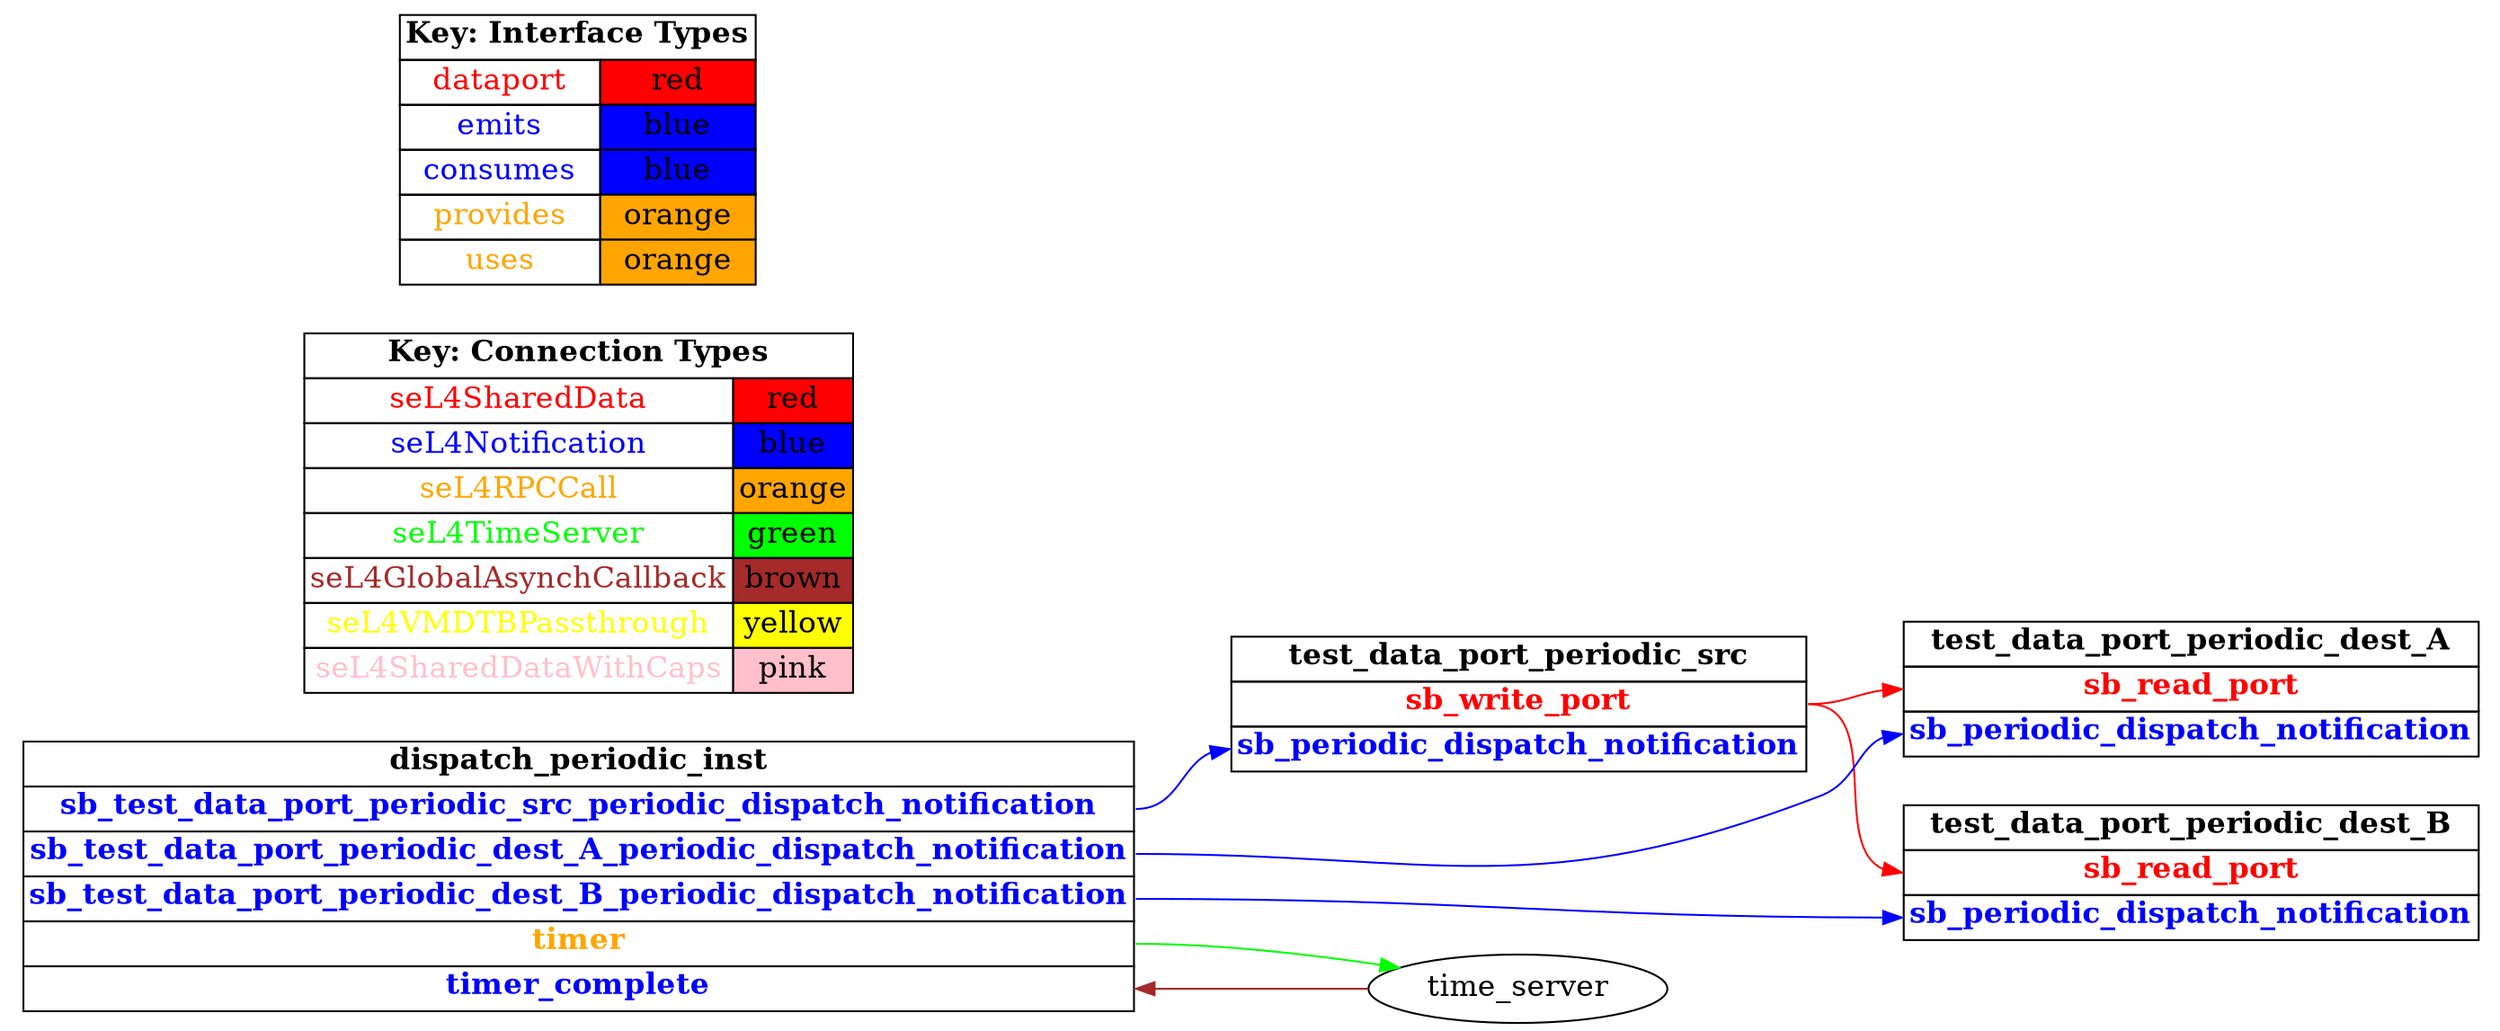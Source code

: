 digraph g {
graph [
  overlap = false,
  rankdir = "LR"
];
node [
  fontsize = "16",
  shape = "ellipse"
];
edge [
];

test_data_port_periodic_src [
  label=<
    <TABLE BORDER="0" CELLBORDER="1" CELLSPACING="0">
      <TR><TD><B>test_data_port_periodic_src</B></TD></TR>
      <TR><TD PORT="sb_write_port"><FONT COLOR="red"><B>sb_write_port</B></FONT></TD></TR>
      <TR><TD PORT="sb_periodic_dispatch_notification"><FONT COLOR="blue"><B>sb_periodic_dispatch_notification</B></FONT></TD></TR>"
    </TABLE>
  >
  shape=plaintext
];

test_data_port_periodic_dest_A [
  label=<
    <TABLE BORDER="0" CELLBORDER="1" CELLSPACING="0">
      <TR><TD><B>test_data_port_periodic_dest_A</B></TD></TR>
      <TR><TD PORT="sb_read_port"><FONT COLOR="red"><B>sb_read_port</B></FONT></TD></TR>
      <TR><TD PORT="sb_periodic_dispatch_notification"><FONT COLOR="blue"><B>sb_periodic_dispatch_notification</B></FONT></TD></TR>"
    </TABLE>
  >
  shape=plaintext
];

test_data_port_periodic_dest_B [
  label=<
    <TABLE BORDER="0" CELLBORDER="1" CELLSPACING="0">
      <TR><TD><B>test_data_port_periodic_dest_B</B></TD></TR>
      <TR><TD PORT="sb_read_port"><FONT COLOR="red"><B>sb_read_port</B></FONT></TD></TR>
      <TR><TD PORT="sb_periodic_dispatch_notification"><FONT COLOR="blue"><B>sb_periodic_dispatch_notification</B></FONT></TD></TR>"
    </TABLE>
  >
  shape=plaintext
];

dispatch_periodic_inst [
  label=<
    <TABLE BORDER="0" CELLBORDER="1" CELLSPACING="0">
      <TR><TD><B>dispatch_periodic_inst</B></TD></TR>
      <TR><TD PORT="sb_test_data_port_periodic_src_periodic_dispatch_notification"><FONT COLOR="blue"><B>sb_test_data_port_periodic_src_periodic_dispatch_notification</B></FONT></TD></TR>
      <TR><TD PORT="sb_test_data_port_periodic_dest_A_periodic_dispatch_notification"><FONT COLOR="blue"><B>sb_test_data_port_periodic_dest_A_periodic_dispatch_notification</B></FONT></TD></TR>
      <TR><TD PORT="sb_test_data_port_periodic_dest_B_periodic_dispatch_notification"><FONT COLOR="blue"><B>sb_test_data_port_periodic_dest_B_periodic_dispatch_notification</B></FONT></TD></TR>
      <TR><TD PORT="timer"><FONT COLOR="orange"><B>timer</B></FONT></TD></TR>
      <TR><TD PORT="timer_complete"><FONT COLOR="blue"><B>timer_complete</B></FONT></TD></TR>"
    </TABLE>
  >
  shape=plaintext
];

connectiontypekey [
  label=<
   <TABLE BORDER="0" CELLBORDER="1" CELLSPACING="0">
     <TR><TD COLSPAN="2"><B>Key: Connection Types</B></TD></TR>
     <TR><TD><FONT COLOR="red">seL4SharedData</FONT></TD><TD BGCOLOR="red">red</TD></TR>
     <TR><TD><FONT COLOR="blue">seL4Notification</FONT></TD><TD BGCOLOR="blue">blue</TD></TR>
     <TR><TD><FONT COLOR="orange">seL4RPCCall</FONT></TD><TD BGCOLOR="orange">orange</TD></TR>
     <TR><TD><FONT COLOR="green">seL4TimeServer</FONT></TD><TD BGCOLOR="green">green</TD></TR>
     <TR><TD><FONT COLOR="brown">seL4GlobalAsynchCallback</FONT></TD><TD BGCOLOR="brown">brown</TD></TR>
     <TR><TD><FONT COLOR="yellow">seL4VMDTBPassthrough</FONT></TD><TD BGCOLOR="yellow">yellow</TD></TR>
     <TR><TD><FONT COLOR="pink">seL4SharedDataWithCaps</FONT></TD><TD BGCOLOR="pink">pink</TD></TR>
   </TABLE>
  >
  shape=plaintext
];

interfacetypekey [
  label=<
   <TABLE BORDER="0" CELLBORDER="1" CELLSPACING="0">
     <TR><TD COLSPAN="2"><B>Key: Interface Types</B></TD></TR>
     <TR><TD><FONT COLOR="red">dataport</FONT></TD><TD BGCOLOR="red">red</TD></TR>
     <TR><TD><FONT COLOR="blue">emits</FONT></TD><TD BGCOLOR="blue">blue</TD></TR>
     <TR><TD><FONT COLOR="blue">consumes</FONT></TD><TD BGCOLOR="blue">blue</TD></TR>
     <TR><TD><FONT COLOR="orange">provides</FONT></TD><TD BGCOLOR="orange">orange</TD></TR>
     <TR><TD><FONT COLOR="orange">uses</FONT></TD><TD BGCOLOR="orange">orange</TD></TR>
   </TABLE>
  >
  shape=plaintext
];

"test_data_port_periodic_src":sb_write_port -> "test_data_port_periodic_dest_A":sb_read_port [
  color="red"
  //label = "seL4SharedData"
  id = conn1

];

"test_data_port_periodic_src":sb_write_port -> "test_data_port_periodic_dest_B":sb_read_port [
  color="red"
  //label = "seL4SharedData"
  id = conn1

];

"dispatch_periodic_inst":sb_test_data_port_periodic_src_periodic_dispatch_notification -> "test_data_port_periodic_src":sb_periodic_dispatch_notification [
  color="blue"
  //label = "seL4Notification"
  id = conn2

];

"dispatch_periodic_inst":sb_test_data_port_periodic_dest_A_periodic_dispatch_notification -> "test_data_port_periodic_dest_A":sb_periodic_dispatch_notification [
  color="blue"
  //label = "seL4Notification"
  id = conn3

];

"dispatch_periodic_inst":sb_test_data_port_periodic_dest_B_periodic_dispatch_notification -> "test_data_port_periodic_dest_B":sb_periodic_dispatch_notification [
  color="blue"
  //label = "seL4Notification"
  id = conn4

];

"dispatch_periodic_inst":timer -> "time_server":the_timer [
  color="green"
  //label = "seL4TimeServer"
  id = conn5

];

"time_server":timer_notification -> "dispatch_periodic_inst":timer_complete [
  color="brown"
  //label = "seL4GlobalAsynchCallback"
  id = conn6

];

}